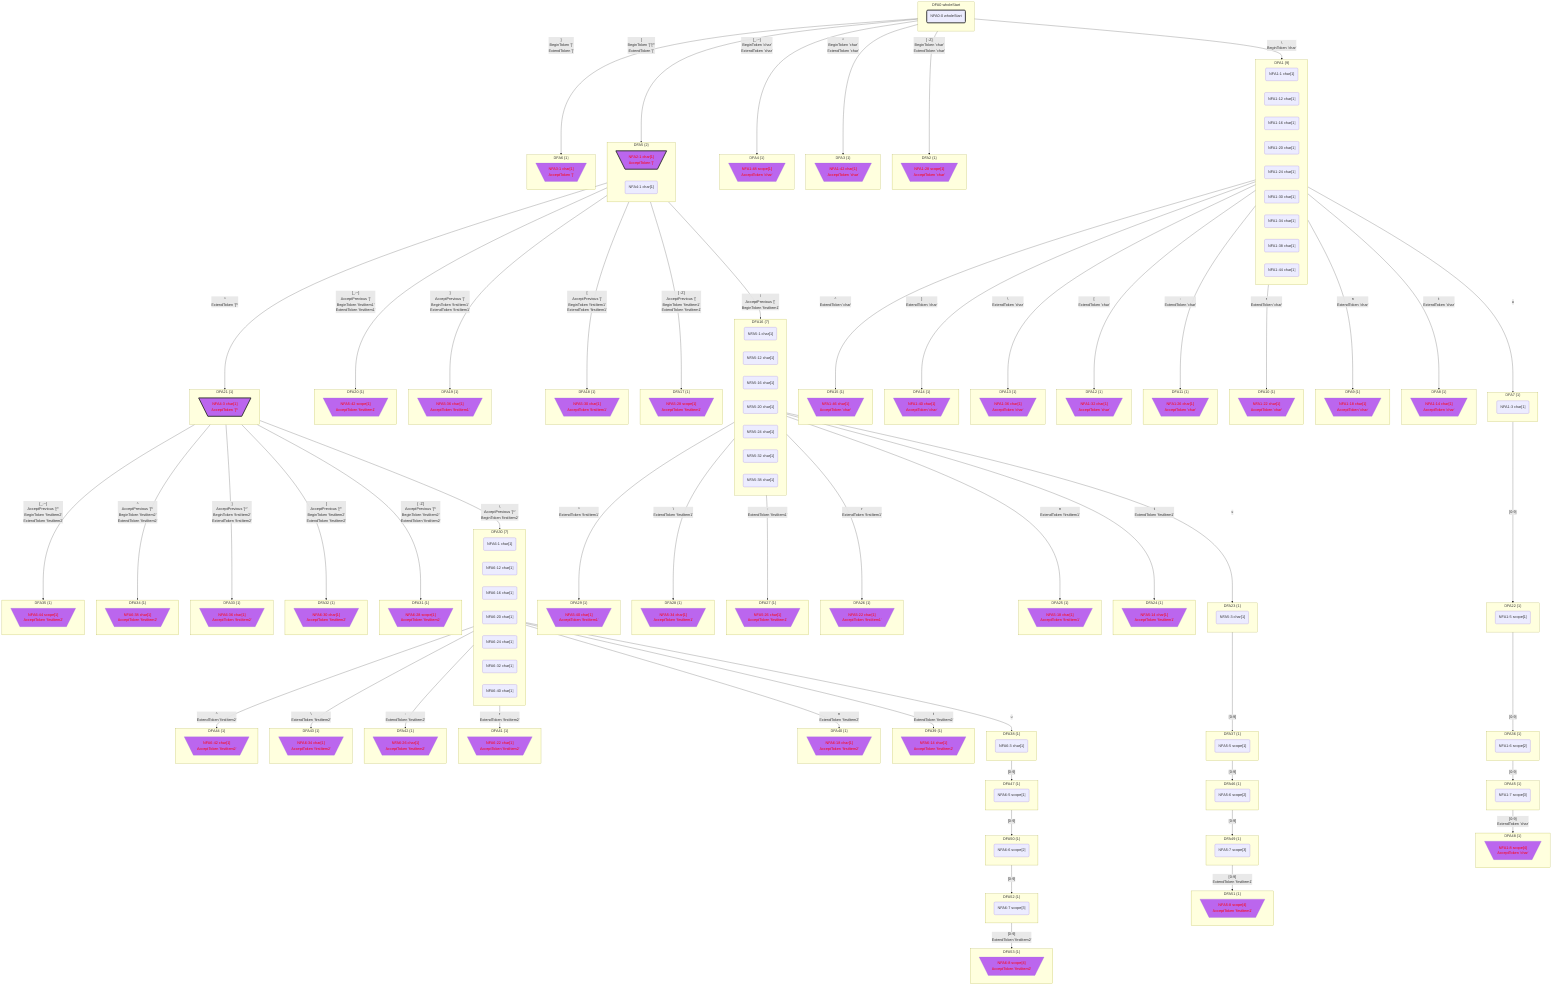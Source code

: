 flowchart
classDef c0001 color:#FF0000;
classDef c0010 stroke-dasharray: 10 10;
classDef c0011 stroke-dasharray: 10 10,color:#FF0000;
classDef c0100 fill:#BB66EE;
classDef c0101 fill:#BB66EE,color:#FF0000;
classDef c0110 fill:#BB66EE,stroke-dasharray: 10 10;
classDef c0111 fill:#BB66EE,stroke-dasharray: 10 10,color:#FF0000;
classDef c1000 stroke:#333,stroke-width:4px;
classDef c1001 stroke:#333,stroke-width:4px,color:#FF0000;
classDef c1010 stroke:#333,stroke-width:4px,stroke-dasharray: 10 10;
classDef c1011 stroke:#333,stroke-width:4px,stroke-dasharray: 10 10,color:#FF0000;
classDef c1100 stroke:#333,stroke-width:4px,fill:#BB66EE;
classDef c1101 stroke:#333,stroke-width:4px,fill:#BB66EE,color:#FF0000;
classDef c1110 stroke:#333,stroke-width:4px,fill:#BB66EE,stroke-dasharray: 10 10;
classDef c1111 stroke:#333,stroke-width:4px,fill:#BB66EE,stroke-dasharray: 10 10,color:#FF0000;
subgraph DFA0_178694530["DFA0 wholeStart"]
NFA0_0_46554464_0("NFA0-0 wholeStart")
class NFA0_0_46554464_0 c1000;
end
class DFA0_178694530 c1000;
subgraph DFA1_-772889398["DFA1 {9}"]
NFA1_1_16336996_1("NFA1-1 char[1]")
NFA1_12_12815241_2("NFA1-12 char[1]")
NFA1_16_48228313_3("NFA1-16 char[1]")
NFA1_20_31401635_4("NFA1-20 char[1]")
NFA1_24_14179266_5("NFA1-24 char[1]")
NFA1_30_7669896_6("NFA1-30 char[1]")
NFA1_34_1920201_7("NFA1-34 char[1]")
NFA1_38_17281810_8("NFA1-38 char[1]")
NFA1_44_57649352_9("NFA1-44 char[1]")
end
subgraph DFA2_-183236595["DFA2 {1}"]
NFA1_28_60504534_10[\"NFA1-28 scope[1]
AcceptToken 'char'"/]
class NFA1_28_60504534_10 c0101;
end
class DFA2_-183236595 c0101;
subgraph DFA3_987753403["DFA3 {1}"]
NFA1_42_21318564_11[\"NFA1-42 char[1]
AcceptToken 'char'"/]
class NFA1_42_21318564_11 c0101;
end
class DFA3_987753403 c0101;
subgraph DFA4_-678760965["DFA4 {1}"]
NFA1_48_49082128_12[\"NFA1-48 scope[1]
AcceptToken 'char'"/]
class NFA1_48_49082128_12 c0101;
end
class DFA4_-678760965 c0101;
subgraph DFA5_-55324813["DFA5 {2}"]
NFA2_1_39085972_13[\"NFA2-1 char[1]
AcceptToken '['"/]
class NFA2_1_39085972_13 c1101;
NFA4_1_11847131_14("NFA4-1 char[1]")
end
class DFA5_-55324813 c1101;
subgraph DFA6_1405897005["DFA6 {1}"]
NFA3_1_16229428_15[\"NFA3-1 char[1]
AcceptToken ']'"/]
class NFA3_1_16229428_15 c0101;
end
class DFA6_1405897005 c0101;
subgraph DFA7_-526014914["DFA7 {1}"]
NFA1_3_30612527_16("NFA1-3 char[1]")
end
subgraph DFA8_-77729058["DFA8 {1}"]
NFA1_14_39515321_17[\"NFA1-14 char[1]
AcceptToken 'char'"/]
class NFA1_14_39515321_17 c0101;
end
class DFA8_-77729058 c0101;
subgraph DFA9_-1969299243["DFA9 {1}"]
NFA1_18_20093575_18[\"NFA1-18 char[1]
AcceptToken 'char'"/]
class NFA1_18_20093575_18 c0101;
end
class DFA9_-1969299243 c0101;
subgraph DFA10_1210241937["DFA10 {1}"]
NFA1_22_46624455_19[\"NFA1-22 char[1]
AcceptToken 'char'"/]
class NFA1_22_46624455_19 c0101;
end
class DFA10_1210241937 c0101;
subgraph DFA11_757152697["DFA11 {1}"]
NFA1_26_16966912_20[\"NFA1-26 char[1]
AcceptToken 'char'"/]
class NFA1_26_16966912_20 c0101;
end
class DFA11_757152697 c0101;
subgraph DFA12_-598210763["DFA12 {1}"]
NFA1_32_18484485_21[\"NFA1-32 char[1]
AcceptToken 'char'"/]
class NFA1_32_18484485_21 c0101;
end
class DFA12_-598210763 c0101;
subgraph DFA13_288695511["DFA13 {1}"]
NFA1_36_32142637_22[\"NFA1-36 char[1]
AcceptToken 'char'"/]
class NFA1_36_32142637_22 c0101;
end
class DFA13_288695511 c0101;
subgraph DFA14_1527739253["DFA14 {1}"]
NFA1_40_20848283_23[\"NFA1-40 char[1]
AcceptToken 'char'"/]
class NFA1_40_20848283_23 c0101;
end
class DFA14_1527739253 c0101;
subgraph DFA15_690638386["DFA15 {1}"]
NFA1_46_53416823_24[\"NFA1-46 char[1]
AcceptToken 'char'"/]
class NFA1_46_53416823_24 c0101;
end
class DFA15_690638386 c0101;
subgraph DFA16_695270034["DFA16 {7}"]
NFA5_1_10989362_25("NFA5-1 char[1]")
NFA5_12_31795397_26("NFA5-12 char[1]")
NFA5_16_17723121_27("NFA5-16 char[1]")
NFA5_20_25290368_28("NFA5-20 char[1]")
NFA5_24_26286721_29("NFA5-24 char[1]")
NFA5_32_36993883_30("NFA5-32 char[1]")
NFA5_38_43714507_31("NFA5-38 char[1]")
end
subgraph DFA17_-1125009235["DFA17 {1}"]
NFA5_28_35253903_32[\"NFA5-28 scope[1]
AcceptToken 'firstItem1'"/]
class NFA5_28_35253903_32 c0101;
end
class DFA17_-1125009235 c0101;
subgraph DFA18_-1824766574["DFA18 {1}"]
NFA5_30_48849674_33[\"NFA5-30 char[1]
AcceptToken 'firstItem1'"/]
class NFA5_30_48849674_33 c0101;
end
class DFA18_-1824766574 c0101;
subgraph DFA19_-346729537["DFA19 {1}"]
NFA5_36_64509491_34[\"NFA5-36 char[1]
AcceptToken 'firstItem1'"/]
class NFA5_36_64509491_34 c0101;
end
class DFA19_-346729537 c0101;
subgraph DFA20_832646392["DFA20 {1}"]
NFA5_42_57886244_35[\"NFA5-42 scope[1]
AcceptToken 'firstItem1'"/]
class NFA5_42_57886244_35 c0101;
end
class DFA20_832646392 c0101;
subgraph DFA21_348735340["DFA21 {1}"]
NFA4_3_51214151_36[\"NFA4-3 char[1]
AcceptToken '[^'"/]
class NFA4_3_51214151_36 c1101;
end
class DFA21_348735340 c1101;
subgraph DFA22_1623355910["DFA22 {1}"]
NFA1_5_7077291_37("NFA1-5 scope[1]")
end
subgraph DFA23_-966956886["DFA23 {1}"]
NFA5_3_63695621_38("NFA5-3 char[1]")
end
subgraph DFA24_-1306082567["DFA24 {1}"]
NFA5_14_58274182_39[\"NFA5-14 char[1]
AcceptToken 'firstItem1'"/]
class NFA5_14_58274182_39 c0101;
end
class DFA24_-1306082567 c0101;
subgraph DFA25_-1931548102["DFA25 {1}"]
NFA5_18_54705592_40[\"NFA5-18 char[1]
AcceptToken 'firstItem1'"/]
class NFA5_18_54705592_40 c0101;
end
class DFA25_-1931548102 c0101;
subgraph DFA26_481872213["DFA26 {1}"]
NFA5_22_22588288_41[\"NFA5-22 char[1]
AcceptToken 'firstItem1'"/]
class NFA5_22_22588288_41 c0101;
end
class DFA26_481872213 c0101;
subgraph DFA27_-113939776["DFA27 {1}"]
NFA5_26_1968006_42[\"NFA5-26 char[1]
AcceptToken 'firstItem1'"/]
class NFA5_26_1968006_42 c0101;
end
class DFA27_-113939776 c0101;
subgraph DFA28_1197184386["DFA28 {1}"]
NFA5_34_17712059_43[\"NFA5-34 char[1]
AcceptToken 'firstItem1'"/]
class NFA5_34_17712059_43 c0101;
end
class DFA28_1197184386 c0101;
subgraph DFA29_1158683928["DFA29 {1}"]
NFA5_40_25190808_44[\"NFA5-40 char[1]
AcceptToken 'firstItem1'"/]
class NFA5_40_25190808_44 c0101;
end
class DFA29_1158683928 c0101;
subgraph DFA30_1122838131["DFA30 {7}"]
NFA6_1_25390687_45("NFA6-1 char[1]")
NFA6_12_27189591_46("NFA6-12 char[1]")
NFA6_16_43379730_47("NFA6-16 char[1]")
NFA6_20_54873258_48("NFA6-20 char[1]")
NFA6_24_24097279_49("NFA6-24 char[1]")
NFA6_32_51503150_50("NFA6-32 char[1]")
NFA6_40_31941671_51("NFA6-40 char[1]")
end
subgraph DFA31_-380737881["DFA31 {1}"]
NFA6_28_15548922_52[\"NFA6-28 scope[1]
AcceptToken 'firstItem2'"/]
class NFA6_28_15548922_52 c0101;
end
class DFA31_-380737881 c0101;
subgraph DFA32_1297990935["DFA32 {1}"]
NFA6_30_5722572_53[\"NFA6-30 char[1]
AcceptToken 'firstItem2'"/]
class NFA6_30_5722572_53 c0101;
end
class DFA32_1297990935 c0101;
subgraph DFA33_314935890["DFA33 {1}"]
NFA6_36_60875169_54[\"NFA6-36 char[1]
AcceptToken 'firstItem2'"/]
class NFA6_36_60875169_54 c0101;
end
class DFA33_314935890 c0101;
subgraph DFA34_656572424["DFA34 {1}"]
NFA6_38_11005615_55[\"NFA6-38 char[1]
AcceptToken 'firstItem2'"/]
class NFA6_38_11005615_55 c0101;
end
class DFA34_656572424 c0101;
subgraph DFA35_-1581529229["DFA35 {1}"]
NFA6_44_19039588_56[\"NFA6-44 scope[1]
AcceptToken 'firstItem2'"/]
class NFA6_44_19039588_56 c0101;
end
class DFA35_-1581529229 c0101;
subgraph DFA36_88598524["DFA36 {1}"]
NFA1_6_36389678_57("NFA1-6 scope[2]")
end
subgraph DFA37_-697564398["DFA37 {1}"]
NFA5_5_59071647_58("NFA5-5 scope[1]")
end
subgraph DFA38_1602077691["DFA38 {1}"]
NFA6_3_61882777_59("NFA6-3 char[1]")
end
subgraph DFA39_-1400035845["DFA39 {1}"]
NFA6_14_65811637_60[\"NFA6-14 char[1]
AcceptToken 'firstItem2'"/]
class NFA6_14_65811637_60 c0101;
end
class DFA39_-1400035845 c0101;
subgraph DFA40_-309823494["DFA40 {1}"]
NFA6_18_55433828_61[\"NFA6-18 char[1]
AcceptToken 'firstItem2'"/]
class NFA6_18_55433828_61 c0101;
end
class DFA40_-309823494 c0101;
subgraph DFA41_-1920122602["DFA41 {1}"]
NFA6_22_29142412_62[\"NFA6-22 char[1]
AcceptToken 'firstItem2'"/]
class NFA6_22_29142412_62 c0101;
end
class DFA41_-1920122602 c0101;
subgraph DFA42_-367677254["DFA42 {1}"]
NFA6_26_60955116_63[\"NFA6-26 char[1]
AcceptToken 'firstItem2'"/]
class NFA6_26_60955116_63 c0101;
end
class DFA42_-367677254 c0101;
subgraph DFA43_-24807432["DFA43 {1}"]
NFA6_34_11725134_64[\"NFA6-34 char[1]
AcceptToken 'firstItem2'"/]
class NFA6_34_11725134_64 c0101;
end
class DFA43_-24807432 c0101;
subgraph DFA44_533188336["DFA44 {1}"]
NFA6_42_38417348_65[\"NFA6-42 char[1]
AcceptToken 'firstItem2'"/]
class NFA6_42_38417348_65 c0101;
end
class DFA44_533188336 c0101;
subgraph DFA45_-1262852157["DFA45 {1}"]
NFA1_7_21850553_66("NFA1-7 scope[3]")
end
subgraph DFA46_-428432942["DFA46 {1}"]
NFA5_6_20074085_67("NFA5-6 scope[2]")
end
subgraph DFA47_-1789142534["DFA47 {1}"]
NFA6_5_46449045_68("NFA6-5 scope[1]")
end
subgraph DFA48_334064317["DFA48 {1}"]
NFA1_8_24797460_69[\"NFA1-8 scope[4]
AcceptToken 'char'"/]
class NFA1_8_24797460_69 c0101;
end
class DFA48_334064317 c0101;
subgraph DFA49_-2137454313["DFA49 {1}"]
NFA5_7_24252734_70("NFA5-7 scope[3]")
end
subgraph DFA50_1290846263["DFA50 {1}"]
NFA6_6_15388225_71("NFA6-6 scope[2]")
end
subgraph DFA51_-851077430["DFA51 {1}"]
NFA5_8_25064369_72[\"NFA5-8 scope[4]
AcceptToken 'firstItem1'"/]
class NFA5_8_25064369_72 c0101;
end
class DFA51_-851077430 c0101;
subgraph DFA52_-1969594929["DFA52 {1}"]
NFA6_7_18314472_73("NFA6-7 scope[3]")
end
subgraph DFA53_1051069287["DFA53 {1}"]
NFA6_8_16948022_74[\"NFA6-8 scope[4]
AcceptToken 'firstItem2'"/]
class NFA6_8_16948022_74 c0101;
end
class DFA53_1051069287 c0101;
DFA0_178694530 -->|"#92;
BeginToken 'char'"|DFA1_-772889398
DFA0_178694530 -->|"[#32;-Z]
BeginToken 'char'
ExtendToken 'char'"|DFA2_-183236595
DFA0_178694530 -->|"^
BeginToken 'char'
ExtendToken 'char'"|DFA3_987753403
DFA0_178694530 -->|"[_-~]
BeginToken 'char'
ExtendToken 'char'"|DFA4_-678760965
DFA0_178694530 -->|"[
BeginToken '[''[^'
ExtendToken '['"|DFA5_-55324813
DFA0_178694530 -->|"]
BeginToken ']'
ExtendToken ']'"|DFA6_1405897005
DFA1_-772889398 -->|"u"|DFA7_-526014914
DFA1_-772889398 -->|"t
ExtendToken 'char'"|DFA8_-77729058
DFA1_-772889398 -->|"n
ExtendToken 'char'"|DFA9_-1969299243
DFA1_-772889398 -->|"r
ExtendToken 'char'"|DFA10_1210241937
DFA1_-772889398 -->|"-
ExtendToken 'char'"|DFA11_757152697
DFA1_-772889398 -->|"[
ExtendToken 'char'"|DFA12_-598210763
DFA1_-772889398 -->|"#92;
ExtendToken 'char'"|DFA13_288695511
DFA1_-772889398 -->|"]
ExtendToken 'char'"|DFA14_1527739253
DFA1_-772889398 -->|"^
ExtendToken 'char'"|DFA15_690638386
DFA5_-55324813 -->|"#92;
AcceptPrevious '['
BeginToken 'firstItem1'"|DFA16_695270034
DFA5_-55324813 -->|"[#32;-Z]
AcceptPrevious '['
BeginToken 'firstItem1'
ExtendToken 'firstItem1'"|DFA17_-1125009235
DFA5_-55324813 -->|"[
AcceptPrevious '['
BeginToken 'firstItem1'
ExtendToken 'firstItem1'"|DFA18_-1824766574
DFA5_-55324813 -->|"]
AcceptPrevious '['
BeginToken 'firstItem1'
ExtendToken 'firstItem1'"|DFA19_-346729537
DFA5_-55324813 -->|"[_-~]
AcceptPrevious '['
BeginToken 'firstItem1'
ExtendToken 'firstItem1'"|DFA20_832646392
DFA5_-55324813 -->|"^
ExtendToken '[^'"|DFA21_348735340
DFA7_-526014914 -->|"[0-9]"|DFA22_1623355910
DFA16_695270034 -->|"u"|DFA23_-966956886
DFA16_695270034 -->|"t
ExtendToken 'firstItem1'"|DFA24_-1306082567
DFA16_695270034 -->|"n
ExtendToken 'firstItem1'"|DFA25_-1931548102
DFA16_695270034 -->|"r
ExtendToken 'firstItem1'"|DFA26_481872213
DFA16_695270034 -->|"-
ExtendToken 'firstItem1'"|DFA27_-113939776
DFA16_695270034 -->|"#92;
ExtendToken 'firstItem1'"|DFA28_1197184386
DFA16_695270034 -->|"^
ExtendToken 'firstItem1'"|DFA29_1158683928
DFA21_348735340 -->|"#92;
AcceptPrevious '[^'
BeginToken 'firstItem2'"|DFA30_1122838131
DFA21_348735340 -->|"[#32;-Z]
AcceptPrevious '[^'
BeginToken 'firstItem2'
ExtendToken 'firstItem2'"|DFA31_-380737881
DFA21_348735340 -->|"[
AcceptPrevious '[^'
BeginToken 'firstItem2'
ExtendToken 'firstItem2'"|DFA32_1297990935
DFA21_348735340 -->|"]
AcceptPrevious '[^'
BeginToken 'firstItem2'
ExtendToken 'firstItem2'"|DFA33_314935890
DFA21_348735340 -->|"^
AcceptPrevious '[^'
BeginToken 'firstItem2'
ExtendToken 'firstItem2'"|DFA34_656572424
DFA21_348735340 -->|"[_-~]
AcceptPrevious '[^'
BeginToken 'firstItem2'
ExtendToken 'firstItem2'"|DFA35_-1581529229
DFA22_1623355910 -->|"[0-9]"|DFA36_88598524
DFA23_-966956886 -->|"[0-9]"|DFA37_-697564398
DFA30_1122838131 -->|"u"|DFA38_1602077691
DFA30_1122838131 -->|"t
ExtendToken 'firstItem2'"|DFA39_-1400035845
DFA30_1122838131 -->|"n
ExtendToken 'firstItem2'"|DFA40_-309823494
DFA30_1122838131 -->|"r
ExtendToken 'firstItem2'"|DFA41_-1920122602
DFA30_1122838131 -->|"-
ExtendToken 'firstItem2'"|DFA42_-367677254
DFA30_1122838131 -->|"#92;
ExtendToken 'firstItem2'"|DFA43_-24807432
DFA30_1122838131 -->|"^
ExtendToken 'firstItem2'"|DFA44_533188336
DFA36_88598524 -->|"[0-9]"|DFA45_-1262852157
DFA37_-697564398 -->|"[0-9]"|DFA46_-428432942
DFA38_1602077691 -->|"[0-9]"|DFA47_-1789142534
DFA45_-1262852157 -->|"[0-9]
ExtendToken 'char'"|DFA48_334064317
DFA46_-428432942 -->|"[0-9]"|DFA49_-2137454313
DFA47_-1789142534 -->|"[0-9]"|DFA50_1290846263
DFA49_-2137454313 -->|"[0-9]
ExtendToken 'firstItem1'"|DFA51_-851077430
DFA50_1290846263 -->|"[0-9]"|DFA52_-1969594929
DFA52_-1969594929 -->|"[0-9]
ExtendToken 'firstItem2'"|DFA53_1051069287